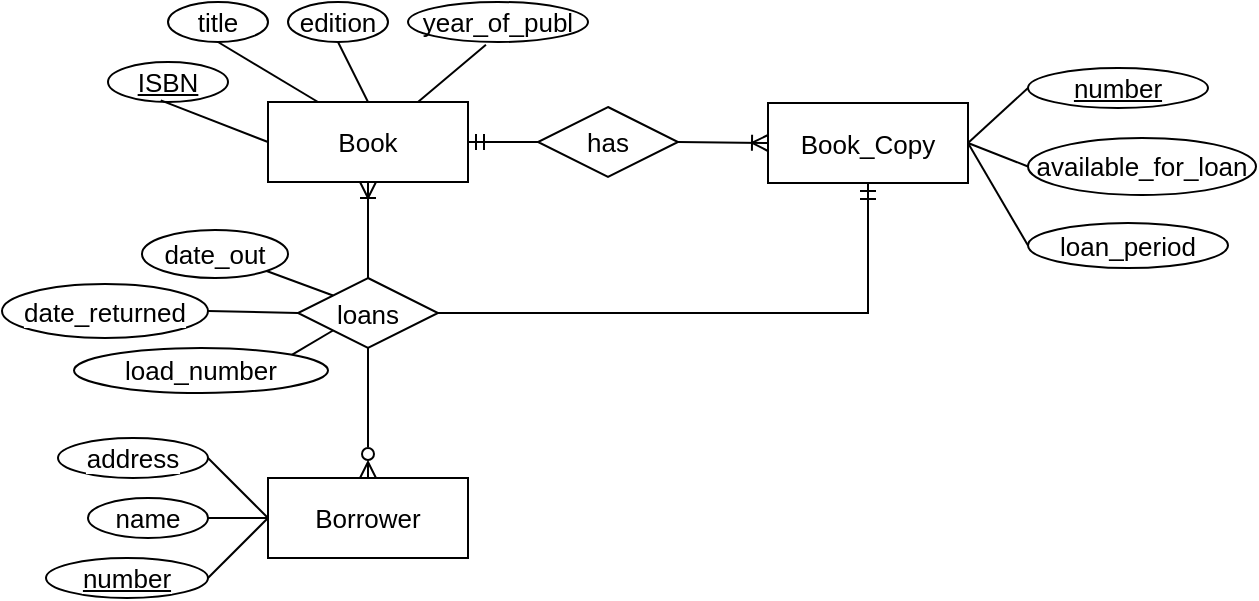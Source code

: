 <mxfile version="25.0.1" pages="2">
  <diagram name="correct" id="d6JSe39yS_KJCqo9EGPW">
    <mxGraphModel dx="1050" dy="605" grid="0" gridSize="10" guides="1" tooltips="1" connect="1" arrows="1" fold="1" page="1" pageScale="1" pageWidth="850" pageHeight="1100" math="0" shadow="0">
      <root>
        <mxCell id="0" />
        <mxCell id="1" parent="0" />
        <mxCell id="PR4BEnE2gha1J32wWCrJ-7" style="rounded=0;orthogonalLoop=1;jettySize=auto;html=1;exitX=0.25;exitY=0;exitDx=0;exitDy=0;entryX=0.5;entryY=1;entryDx=0;entryDy=0;endArrow=none;endFill=0;fontSize=13;" edge="1" parent="1" source="PR4BEnE2gha1J32wWCrJ-1" target="PR4BEnE2gha1J32wWCrJ-6">
          <mxGeometry relative="1" as="geometry" />
        </mxCell>
        <mxCell id="PR4BEnE2gha1J32wWCrJ-9" style="edgeStyle=none;shape=connector;rounded=0;orthogonalLoop=1;jettySize=auto;html=1;exitX=0.5;exitY=0;exitDx=0;exitDy=0;entryX=0.5;entryY=1;entryDx=0;entryDy=0;strokeColor=default;align=center;verticalAlign=middle;fontFamily=Helvetica;fontSize=13;fontColor=default;labelBackgroundColor=default;endArrow=none;endFill=0;" edge="1" parent="1" source="PR4BEnE2gha1J32wWCrJ-1" target="PR4BEnE2gha1J32wWCrJ-8">
          <mxGeometry relative="1" as="geometry" />
        </mxCell>
        <mxCell id="PR4BEnE2gha1J32wWCrJ-1" value="Book" style="whiteSpace=wrap;html=1;align=center;fontSize=13;" vertex="1" parent="1">
          <mxGeometry x="220" y="210" width="100" height="40" as="geometry" />
        </mxCell>
        <mxCell id="PR4BEnE2gha1J32wWCrJ-22" style="edgeStyle=none;shape=connector;rounded=0;orthogonalLoop=1;jettySize=auto;html=1;exitX=1;exitY=0.5;exitDx=0;exitDy=0;entryX=0;entryY=0.5;entryDx=0;entryDy=0;strokeColor=default;align=center;verticalAlign=middle;fontFamily=Helvetica;fontSize=13;fontColor=default;labelBackgroundColor=default;endArrow=none;endFill=0;" edge="1" parent="1" source="PR4BEnE2gha1J32wWCrJ-2" target="PR4BEnE2gha1J32wWCrJ-21">
          <mxGeometry relative="1" as="geometry" />
        </mxCell>
        <mxCell id="PR4BEnE2gha1J32wWCrJ-24" style="edgeStyle=none;shape=connector;rounded=0;orthogonalLoop=1;jettySize=auto;html=1;exitX=1;exitY=0.5;exitDx=0;exitDy=0;entryX=0;entryY=0.5;entryDx=0;entryDy=0;strokeColor=default;align=center;verticalAlign=middle;fontFamily=Helvetica;fontSize=13;fontColor=default;labelBackgroundColor=default;endArrow=none;endFill=0;" edge="1" parent="1" source="PR4BEnE2gha1J32wWCrJ-2" target="PR4BEnE2gha1J32wWCrJ-23">
          <mxGeometry relative="1" as="geometry" />
        </mxCell>
        <mxCell id="PR4BEnE2gha1J32wWCrJ-26" style="edgeStyle=none;shape=connector;rounded=0;orthogonalLoop=1;jettySize=auto;html=1;exitX=1;exitY=0.5;exitDx=0;exitDy=0;entryX=0;entryY=0.5;entryDx=0;entryDy=0;strokeColor=default;align=center;verticalAlign=middle;fontFamily=Helvetica;fontSize=13;fontColor=default;labelBackgroundColor=default;endArrow=none;endFill=0;" edge="1" parent="1" source="PR4BEnE2gha1J32wWCrJ-2" target="PR4BEnE2gha1J32wWCrJ-25">
          <mxGeometry relative="1" as="geometry" />
        </mxCell>
        <mxCell id="PR4BEnE2gha1J32wWCrJ-31" style="edgeStyle=orthogonalEdgeStyle;shape=connector;rounded=0;orthogonalLoop=1;jettySize=auto;html=1;exitX=0.5;exitY=1;exitDx=0;exitDy=0;entryX=1;entryY=0.5;entryDx=0;entryDy=0;strokeColor=default;align=center;verticalAlign=middle;fontFamily=Helvetica;fontSize=13;fontColor=default;labelBackgroundColor=default;endArrow=none;endFill=0;startArrow=ERmandOne;startFill=0;" edge="1" parent="1" source="PR4BEnE2gha1J32wWCrJ-2" target="PR4BEnE2gha1J32wWCrJ-27">
          <mxGeometry relative="1" as="geometry" />
        </mxCell>
        <mxCell id="PR4BEnE2gha1J32wWCrJ-2" value="Book_Copy" style="whiteSpace=wrap;html=1;align=center;fontSize=13;" vertex="1" parent="1">
          <mxGeometry x="470" y="210.5" width="100" height="40" as="geometry" />
        </mxCell>
        <mxCell id="PR4BEnE2gha1J32wWCrJ-13" style="edgeStyle=none;shape=connector;rounded=0;orthogonalLoop=1;jettySize=auto;html=1;exitX=0;exitY=0.5;exitDx=0;exitDy=0;entryX=1;entryY=0.5;entryDx=0;entryDy=0;strokeColor=default;align=center;verticalAlign=middle;fontFamily=Helvetica;fontSize=13;fontColor=default;labelBackgroundColor=default;endArrow=none;endFill=0;" edge="1" parent="1" source="PR4BEnE2gha1J32wWCrJ-3" target="PR4BEnE2gha1J32wWCrJ-12">
          <mxGeometry relative="1" as="geometry" />
        </mxCell>
        <mxCell id="PR4BEnE2gha1J32wWCrJ-15" style="edgeStyle=none;shape=connector;rounded=0;orthogonalLoop=1;jettySize=auto;html=1;exitX=0;exitY=0.5;exitDx=0;exitDy=0;entryX=1;entryY=0.5;entryDx=0;entryDy=0;strokeColor=default;align=center;verticalAlign=middle;fontFamily=Helvetica;fontSize=13;fontColor=default;labelBackgroundColor=default;endArrow=none;endFill=0;" edge="1" parent="1" source="PR4BEnE2gha1J32wWCrJ-3" target="PR4BEnE2gha1J32wWCrJ-14">
          <mxGeometry relative="1" as="geometry" />
        </mxCell>
        <mxCell id="PR4BEnE2gha1J32wWCrJ-17" style="edgeStyle=none;shape=connector;rounded=0;orthogonalLoop=1;jettySize=auto;html=1;exitX=0;exitY=0.5;exitDx=0;exitDy=0;entryX=1;entryY=0.5;entryDx=0;entryDy=0;strokeColor=default;align=center;verticalAlign=middle;fontFamily=Helvetica;fontSize=13;fontColor=default;labelBackgroundColor=default;endArrow=none;endFill=0;" edge="1" parent="1" source="PR4BEnE2gha1J32wWCrJ-3" target="PR4BEnE2gha1J32wWCrJ-16">
          <mxGeometry relative="1" as="geometry" />
        </mxCell>
        <mxCell id="PR4BEnE2gha1J32wWCrJ-28" style="edgeStyle=none;shape=connector;rounded=0;orthogonalLoop=1;jettySize=auto;html=1;exitX=0.5;exitY=0;exitDx=0;exitDy=0;strokeColor=default;align=center;verticalAlign=middle;fontFamily=Helvetica;fontSize=13;fontColor=default;labelBackgroundColor=default;endArrow=none;endFill=0;startArrow=ERzeroToMany;startFill=0;" edge="1" parent="1" source="PR4BEnE2gha1J32wWCrJ-3" target="PR4BEnE2gha1J32wWCrJ-27">
          <mxGeometry relative="1" as="geometry">
            <mxPoint x="270" y="348" as="targetPoint" />
          </mxGeometry>
        </mxCell>
        <mxCell id="PR4BEnE2gha1J32wWCrJ-3" value="Borrower" style="whiteSpace=wrap;html=1;align=center;fontSize=13;" vertex="1" parent="1">
          <mxGeometry x="220" y="398" width="100" height="40" as="geometry" />
        </mxCell>
        <mxCell id="PR4BEnE2gha1J32wWCrJ-4" value="ISBN" style="ellipse;whiteSpace=wrap;html=1;align=center;fontStyle=4;fontSize=13;" vertex="1" parent="1">
          <mxGeometry x="140" y="190" width="60" height="20" as="geometry" />
        </mxCell>
        <mxCell id="PR4BEnE2gha1J32wWCrJ-5" style="rounded=0;orthogonalLoop=1;jettySize=auto;html=1;exitX=0;exitY=0.5;exitDx=0;exitDy=0;entryX=0.44;entryY=0.96;entryDx=0;entryDy=0;entryPerimeter=0;endArrow=none;endFill=0;fontSize=13;" edge="1" parent="1" source="PR4BEnE2gha1J32wWCrJ-1" target="PR4BEnE2gha1J32wWCrJ-4">
          <mxGeometry relative="1" as="geometry" />
        </mxCell>
        <mxCell id="PR4BEnE2gha1J32wWCrJ-6" value="title" style="ellipse;whiteSpace=wrap;html=1;align=center;fontSize=13;" vertex="1" parent="1">
          <mxGeometry x="170" y="160" width="50" height="20" as="geometry" />
        </mxCell>
        <mxCell id="PR4BEnE2gha1J32wWCrJ-8" value="edition" style="ellipse;whiteSpace=wrap;html=1;align=center;fontSize=13;" vertex="1" parent="1">
          <mxGeometry x="230" y="160" width="50" height="20" as="geometry" />
        </mxCell>
        <mxCell id="PR4BEnE2gha1J32wWCrJ-10" value="year_of_publ" style="ellipse;whiteSpace=wrap;html=1;align=center;fontSize=13;" vertex="1" parent="1">
          <mxGeometry x="290" y="160" width="90" height="20" as="geometry" />
        </mxCell>
        <mxCell id="PR4BEnE2gha1J32wWCrJ-11" style="edgeStyle=none;shape=connector;rounded=0;orthogonalLoop=1;jettySize=auto;html=1;exitX=0.75;exitY=0;exitDx=0;exitDy=0;entryX=0.433;entryY=1.07;entryDx=0;entryDy=0;entryPerimeter=0;strokeColor=default;align=center;verticalAlign=middle;fontFamily=Helvetica;fontSize=13;fontColor=default;labelBackgroundColor=default;endArrow=none;endFill=0;" edge="1" parent="1" source="PR4BEnE2gha1J32wWCrJ-1" target="PR4BEnE2gha1J32wWCrJ-10">
          <mxGeometry relative="1" as="geometry" />
        </mxCell>
        <mxCell id="PR4BEnE2gha1J32wWCrJ-12" value="&lt;u&gt;number&lt;/u&gt;" style="ellipse;whiteSpace=wrap;html=1;align=center;fontFamily=Helvetica;fontSize=13;fontColor=default;labelBackgroundColor=default;" vertex="1" parent="1">
          <mxGeometry x="109" y="438" width="81" height="20" as="geometry" />
        </mxCell>
        <mxCell id="PR4BEnE2gha1J32wWCrJ-14" value="name" style="ellipse;whiteSpace=wrap;html=1;align=center;fontFamily=Helvetica;fontSize=13;fontColor=default;labelBackgroundColor=default;" vertex="1" parent="1">
          <mxGeometry x="130" y="408" width="60" height="20" as="geometry" />
        </mxCell>
        <mxCell id="PR4BEnE2gha1J32wWCrJ-16" value="address" style="ellipse;whiteSpace=wrap;html=1;align=center;fontFamily=Helvetica;fontSize=13;fontColor=default;labelBackgroundColor=default;" vertex="1" parent="1">
          <mxGeometry x="115" y="378" width="75" height="20" as="geometry" />
        </mxCell>
        <mxCell id="PR4BEnE2gha1J32wWCrJ-19" style="edgeStyle=none;shape=connector;rounded=0;orthogonalLoop=1;jettySize=auto;html=1;exitX=1;exitY=0.5;exitDx=0;exitDy=0;entryX=0;entryY=0.5;entryDx=0;entryDy=0;strokeColor=default;align=center;verticalAlign=middle;fontFamily=Helvetica;fontSize=13;fontColor=default;labelBackgroundColor=default;endArrow=ERoneToMany;endFill=0;" edge="1" parent="1" source="PR4BEnE2gha1J32wWCrJ-18" target="PR4BEnE2gha1J32wWCrJ-2">
          <mxGeometry relative="1" as="geometry" />
        </mxCell>
        <mxCell id="PR4BEnE2gha1J32wWCrJ-20" style="edgeStyle=none;shape=connector;rounded=0;orthogonalLoop=1;jettySize=auto;html=1;exitX=0;exitY=0.5;exitDx=0;exitDy=0;entryX=1;entryY=0.5;entryDx=0;entryDy=0;strokeColor=default;align=center;verticalAlign=middle;fontFamily=Helvetica;fontSize=13;fontColor=default;labelBackgroundColor=default;endArrow=ERmandOne;endFill=0;" edge="1" parent="1" source="PR4BEnE2gha1J32wWCrJ-18" target="PR4BEnE2gha1J32wWCrJ-1">
          <mxGeometry relative="1" as="geometry" />
        </mxCell>
        <mxCell id="PR4BEnE2gha1J32wWCrJ-18" value="has" style="shape=rhombus;perimeter=rhombusPerimeter;whiteSpace=wrap;html=1;align=center;fontFamily=Helvetica;fontSize=13;fontColor=default;labelBackgroundColor=default;" vertex="1" parent="1">
          <mxGeometry x="355" y="212.5" width="70" height="35" as="geometry" />
        </mxCell>
        <mxCell id="PR4BEnE2gha1J32wWCrJ-21" value="number" style="ellipse;whiteSpace=wrap;html=1;align=center;fontStyle=4;fontSize=13;" vertex="1" parent="1">
          <mxGeometry x="600" y="193" width="90" height="20" as="geometry" />
        </mxCell>
        <mxCell id="PR4BEnE2gha1J32wWCrJ-23" value="available_for_loan" style="ellipse;whiteSpace=wrap;html=1;align=center;fontSize=13;" vertex="1" parent="1">
          <mxGeometry x="600" y="228" width="114" height="28.5" as="geometry" />
        </mxCell>
        <mxCell id="PR4BEnE2gha1J32wWCrJ-25" value="loan_period" style="ellipse;whiteSpace=wrap;html=1;align=center;fontSize=13;" vertex="1" parent="1">
          <mxGeometry x="600" y="270.5" width="100" height="22.5" as="geometry" />
        </mxCell>
        <mxCell id="PR4BEnE2gha1J32wWCrJ-29" style="edgeStyle=none;shape=connector;rounded=0;orthogonalLoop=1;jettySize=auto;html=1;exitX=0.5;exitY=0;exitDx=0;exitDy=0;entryX=0.5;entryY=1;entryDx=0;entryDy=0;strokeColor=default;align=center;verticalAlign=middle;fontFamily=Helvetica;fontSize=13;fontColor=default;labelBackgroundColor=default;endArrow=ERoneToMany;endFill=0;" edge="1" parent="1" source="PR4BEnE2gha1J32wWCrJ-27" target="PR4BEnE2gha1J32wWCrJ-1">
          <mxGeometry relative="1" as="geometry">
            <Array as="points">
              <mxPoint x="270" y="280" />
            </Array>
          </mxGeometry>
        </mxCell>
        <mxCell id="PR4BEnE2gha1J32wWCrJ-33" style="edgeStyle=none;shape=connector;rounded=0;orthogonalLoop=1;jettySize=auto;html=1;exitX=0;exitY=0;exitDx=0;exitDy=0;entryX=1;entryY=1;entryDx=0;entryDy=0;strokeColor=default;align=center;verticalAlign=middle;fontFamily=Helvetica;fontSize=13;fontColor=default;labelBackgroundColor=default;endArrow=none;endFill=0;" edge="1" parent="1" source="PR4BEnE2gha1J32wWCrJ-27" target="PR4BEnE2gha1J32wWCrJ-32">
          <mxGeometry relative="1" as="geometry" />
        </mxCell>
        <mxCell id="PR4BEnE2gha1J32wWCrJ-35" style="edgeStyle=none;shape=connector;rounded=0;orthogonalLoop=1;jettySize=auto;html=1;exitX=0;exitY=0.5;exitDx=0;exitDy=0;entryX=1;entryY=0.5;entryDx=0;entryDy=0;strokeColor=default;align=center;verticalAlign=middle;fontFamily=Helvetica;fontSize=13;fontColor=default;labelBackgroundColor=default;endArrow=none;endFill=0;" edge="1" parent="1" source="PR4BEnE2gha1J32wWCrJ-27" target="PR4BEnE2gha1J32wWCrJ-34">
          <mxGeometry relative="1" as="geometry" />
        </mxCell>
        <mxCell id="PR4BEnE2gha1J32wWCrJ-37" style="edgeStyle=none;shape=connector;rounded=0;orthogonalLoop=1;jettySize=auto;html=1;exitX=0;exitY=1;exitDx=0;exitDy=0;entryX=1;entryY=0;entryDx=0;entryDy=0;strokeColor=default;align=center;verticalAlign=middle;fontFamily=Helvetica;fontSize=13;fontColor=default;labelBackgroundColor=default;endArrow=none;endFill=0;" edge="1" parent="1" source="PR4BEnE2gha1J32wWCrJ-27" target="PR4BEnE2gha1J32wWCrJ-36">
          <mxGeometry relative="1" as="geometry" />
        </mxCell>
        <mxCell id="PR4BEnE2gha1J32wWCrJ-27" value="loans" style="shape=rhombus;perimeter=rhombusPerimeter;whiteSpace=wrap;html=1;align=center;fontFamily=Helvetica;fontSize=13;fontColor=default;labelBackgroundColor=default;" vertex="1" parent="1">
          <mxGeometry x="235" y="298" width="70" height="35" as="geometry" />
        </mxCell>
        <mxCell id="PR4BEnE2gha1J32wWCrJ-32" value="date_out" style="ellipse;whiteSpace=wrap;html=1;align=center;fontFamily=Helvetica;fontSize=13;fontColor=default;labelBackgroundColor=default;" vertex="1" parent="1">
          <mxGeometry x="157" y="274" width="73" height="24" as="geometry" />
        </mxCell>
        <mxCell id="PR4BEnE2gha1J32wWCrJ-34" value="date_returned" style="ellipse;whiteSpace=wrap;html=1;align=center;fontFamily=Helvetica;fontSize=13;fontColor=default;labelBackgroundColor=default;" vertex="1" parent="1">
          <mxGeometry x="87" y="301" width="103" height="27" as="geometry" />
        </mxCell>
        <mxCell id="PR4BEnE2gha1J32wWCrJ-36" value="load_number" style="ellipse;whiteSpace=wrap;html=1;align=center;fontFamily=Helvetica;fontSize=13;fontColor=default;labelBackgroundColor=default;" vertex="1" parent="1">
          <mxGeometry x="123" y="333" width="127" height="22.5" as="geometry" />
        </mxCell>
      </root>
    </mxGraphModel>
  </diagram>
  <diagram name="Copy of correct" id="OKeKB_D3by4xree8Dmnl">
    <mxGraphModel dx="1050" dy="605" grid="1" gridSize="10" guides="1" tooltips="1" connect="1" arrows="1" fold="1" page="1" pageScale="1" pageWidth="850" pageHeight="1100" math="0" shadow="0">
      <root>
        <mxCell id="JgI631f_zzQ1InF0wkNr-0" />
        <mxCell id="JgI631f_zzQ1InF0wkNr-1" parent="JgI631f_zzQ1InF0wkNr-0" />
        <mxCell id="JgI631f_zzQ1InF0wkNr-2" style="rounded=0;orthogonalLoop=1;jettySize=auto;html=1;exitX=0.25;exitY=0;exitDx=0;exitDy=0;entryX=0.5;entryY=1;entryDx=0;entryDy=0;endArrow=none;endFill=0;" edge="1" parent="JgI631f_zzQ1InF0wkNr-1" source="JgI631f_zzQ1InF0wkNr-4" target="JgI631f_zzQ1InF0wkNr-17">
          <mxGeometry relative="1" as="geometry" />
        </mxCell>
        <mxCell id="JgI631f_zzQ1InF0wkNr-3" style="edgeStyle=none;shape=connector;rounded=0;orthogonalLoop=1;jettySize=auto;html=1;exitX=0.5;exitY=0;exitDx=0;exitDy=0;entryX=0.5;entryY=1;entryDx=0;entryDy=0;strokeColor=default;align=center;verticalAlign=middle;fontFamily=Helvetica;fontSize=11;fontColor=default;labelBackgroundColor=default;endArrow=none;endFill=0;" edge="1" parent="JgI631f_zzQ1InF0wkNr-1" source="JgI631f_zzQ1InF0wkNr-4" target="JgI631f_zzQ1InF0wkNr-18">
          <mxGeometry relative="1" as="geometry" />
        </mxCell>
        <mxCell id="JgI631f_zzQ1InF0wkNr-4" value="Book" style="whiteSpace=wrap;html=1;align=center;" vertex="1" parent="JgI631f_zzQ1InF0wkNr-1">
          <mxGeometry x="220" y="210" width="100" height="40" as="geometry" />
        </mxCell>
        <mxCell id="JgI631f_zzQ1InF0wkNr-5" style="edgeStyle=none;shape=connector;rounded=0;orthogonalLoop=1;jettySize=auto;html=1;exitX=1;exitY=0.5;exitDx=0;exitDy=0;entryX=0;entryY=0.5;entryDx=0;entryDy=0;strokeColor=default;align=center;verticalAlign=middle;fontFamily=Helvetica;fontSize=11;fontColor=default;labelBackgroundColor=default;endArrow=none;endFill=0;" edge="1" parent="JgI631f_zzQ1InF0wkNr-1" source="JgI631f_zzQ1InF0wkNr-9" target="JgI631f_zzQ1InF0wkNr-27">
          <mxGeometry relative="1" as="geometry" />
        </mxCell>
        <mxCell id="JgI631f_zzQ1InF0wkNr-6" style="edgeStyle=none;shape=connector;rounded=0;orthogonalLoop=1;jettySize=auto;html=1;exitX=1;exitY=0.5;exitDx=0;exitDy=0;entryX=0;entryY=0.5;entryDx=0;entryDy=0;strokeColor=default;align=center;verticalAlign=middle;fontFamily=Helvetica;fontSize=11;fontColor=default;labelBackgroundColor=default;endArrow=none;endFill=0;" edge="1" parent="JgI631f_zzQ1InF0wkNr-1" source="JgI631f_zzQ1InF0wkNr-9" target="JgI631f_zzQ1InF0wkNr-28">
          <mxGeometry relative="1" as="geometry" />
        </mxCell>
        <mxCell id="JgI631f_zzQ1InF0wkNr-7" style="edgeStyle=none;shape=connector;rounded=0;orthogonalLoop=1;jettySize=auto;html=1;exitX=1;exitY=0.5;exitDx=0;exitDy=0;entryX=0;entryY=0.5;entryDx=0;entryDy=0;strokeColor=default;align=center;verticalAlign=middle;fontFamily=Helvetica;fontSize=11;fontColor=default;labelBackgroundColor=default;endArrow=none;endFill=0;" edge="1" parent="JgI631f_zzQ1InF0wkNr-1" source="JgI631f_zzQ1InF0wkNr-9" target="JgI631f_zzQ1InF0wkNr-29">
          <mxGeometry relative="1" as="geometry" />
        </mxCell>
        <mxCell id="JgI631f_zzQ1InF0wkNr-8" style="edgeStyle=orthogonalEdgeStyle;shape=connector;rounded=0;orthogonalLoop=1;jettySize=auto;html=1;exitX=0.5;exitY=1;exitDx=0;exitDy=0;entryX=1;entryY=0.5;entryDx=0;entryDy=0;strokeColor=default;align=center;verticalAlign=middle;fontFamily=Helvetica;fontSize=11;fontColor=default;labelBackgroundColor=default;endArrow=none;endFill=0;startArrow=ERmandOne;startFill=0;" edge="1" parent="JgI631f_zzQ1InF0wkNr-1" source="JgI631f_zzQ1InF0wkNr-9" target="JgI631f_zzQ1InF0wkNr-34">
          <mxGeometry relative="1" as="geometry" />
        </mxCell>
        <mxCell id="JgI631f_zzQ1InF0wkNr-9" value="Book_Copy" style="whiteSpace=wrap;html=1;align=center;" vertex="1" parent="JgI631f_zzQ1InF0wkNr-1">
          <mxGeometry x="490" y="210" width="100" height="40" as="geometry" />
        </mxCell>
        <mxCell id="JgI631f_zzQ1InF0wkNr-10" style="edgeStyle=none;shape=connector;rounded=0;orthogonalLoop=1;jettySize=auto;html=1;exitX=0;exitY=0.5;exitDx=0;exitDy=0;entryX=1;entryY=0.5;entryDx=0;entryDy=0;strokeColor=default;align=center;verticalAlign=middle;fontFamily=Helvetica;fontSize=11;fontColor=default;labelBackgroundColor=default;endArrow=none;endFill=0;" edge="1" parent="JgI631f_zzQ1InF0wkNr-1" source="JgI631f_zzQ1InF0wkNr-14" target="JgI631f_zzQ1InF0wkNr-21">
          <mxGeometry relative="1" as="geometry" />
        </mxCell>
        <mxCell id="JgI631f_zzQ1InF0wkNr-11" style="edgeStyle=none;shape=connector;rounded=0;orthogonalLoop=1;jettySize=auto;html=1;exitX=0;exitY=0.5;exitDx=0;exitDy=0;entryX=1;entryY=0.5;entryDx=0;entryDy=0;strokeColor=default;align=center;verticalAlign=middle;fontFamily=Helvetica;fontSize=11;fontColor=default;labelBackgroundColor=default;endArrow=none;endFill=0;" edge="1" parent="JgI631f_zzQ1InF0wkNr-1" source="JgI631f_zzQ1InF0wkNr-14" target="JgI631f_zzQ1InF0wkNr-22">
          <mxGeometry relative="1" as="geometry" />
        </mxCell>
        <mxCell id="JgI631f_zzQ1InF0wkNr-12" style="edgeStyle=none;shape=connector;rounded=0;orthogonalLoop=1;jettySize=auto;html=1;exitX=0;exitY=0.5;exitDx=0;exitDy=0;entryX=1;entryY=0.5;entryDx=0;entryDy=0;strokeColor=default;align=center;verticalAlign=middle;fontFamily=Helvetica;fontSize=11;fontColor=default;labelBackgroundColor=default;endArrow=none;endFill=0;" edge="1" parent="JgI631f_zzQ1InF0wkNr-1" source="JgI631f_zzQ1InF0wkNr-14" target="JgI631f_zzQ1InF0wkNr-23">
          <mxGeometry relative="1" as="geometry" />
        </mxCell>
        <mxCell id="JgI631f_zzQ1InF0wkNr-13" style="edgeStyle=none;shape=connector;rounded=0;orthogonalLoop=1;jettySize=auto;html=1;exitX=0.5;exitY=0;exitDx=0;exitDy=0;strokeColor=default;align=center;verticalAlign=middle;fontFamily=Helvetica;fontSize=11;fontColor=default;labelBackgroundColor=default;endArrow=none;endFill=0;startArrow=ERzeroToMany;startFill=0;" edge="1" parent="JgI631f_zzQ1InF0wkNr-1" source="JgI631f_zzQ1InF0wkNr-14" target="JgI631f_zzQ1InF0wkNr-34">
          <mxGeometry relative="1" as="geometry">
            <mxPoint x="270" y="380" as="targetPoint" />
          </mxGeometry>
        </mxCell>
        <mxCell id="JgI631f_zzQ1InF0wkNr-14" value="Borrower" style="whiteSpace=wrap;html=1;align=center;" vertex="1" parent="JgI631f_zzQ1InF0wkNr-1">
          <mxGeometry x="220" y="430" width="100" height="40" as="geometry" />
        </mxCell>
        <mxCell id="JgI631f_zzQ1InF0wkNr-15" value="ISBN" style="ellipse;whiteSpace=wrap;html=1;align=center;fontStyle=4" vertex="1" parent="JgI631f_zzQ1InF0wkNr-1">
          <mxGeometry x="140" y="190" width="60" height="20" as="geometry" />
        </mxCell>
        <mxCell id="JgI631f_zzQ1InF0wkNr-16" style="rounded=0;orthogonalLoop=1;jettySize=auto;html=1;exitX=0;exitY=0.5;exitDx=0;exitDy=0;entryX=0.44;entryY=0.96;entryDx=0;entryDy=0;entryPerimeter=0;endArrow=none;endFill=0;" edge="1" parent="JgI631f_zzQ1InF0wkNr-1" source="JgI631f_zzQ1InF0wkNr-4" target="JgI631f_zzQ1InF0wkNr-15">
          <mxGeometry relative="1" as="geometry" />
        </mxCell>
        <mxCell id="JgI631f_zzQ1InF0wkNr-17" value="title" style="ellipse;whiteSpace=wrap;html=1;align=center;" vertex="1" parent="JgI631f_zzQ1InF0wkNr-1">
          <mxGeometry x="170" y="160" width="50" height="20" as="geometry" />
        </mxCell>
        <mxCell id="JgI631f_zzQ1InF0wkNr-18" value="edition" style="ellipse;whiteSpace=wrap;html=1;align=center;" vertex="1" parent="JgI631f_zzQ1InF0wkNr-1">
          <mxGeometry x="230" y="160" width="50" height="20" as="geometry" />
        </mxCell>
        <mxCell id="JgI631f_zzQ1InF0wkNr-19" value="year_of_publ" style="ellipse;whiteSpace=wrap;html=1;align=center;" vertex="1" parent="JgI631f_zzQ1InF0wkNr-1">
          <mxGeometry x="290" y="160" width="90" height="20" as="geometry" />
        </mxCell>
        <mxCell id="JgI631f_zzQ1InF0wkNr-20" style="edgeStyle=none;shape=connector;rounded=0;orthogonalLoop=1;jettySize=auto;html=1;exitX=0.75;exitY=0;exitDx=0;exitDy=0;entryX=0.433;entryY=1.07;entryDx=0;entryDy=0;entryPerimeter=0;strokeColor=default;align=center;verticalAlign=middle;fontFamily=Helvetica;fontSize=11;fontColor=default;labelBackgroundColor=default;endArrow=none;endFill=0;" edge="1" parent="JgI631f_zzQ1InF0wkNr-1" source="JgI631f_zzQ1InF0wkNr-4" target="JgI631f_zzQ1InF0wkNr-19">
          <mxGeometry relative="1" as="geometry" />
        </mxCell>
        <mxCell id="JgI631f_zzQ1InF0wkNr-21" value="&lt;u&gt;number&lt;/u&gt;" style="ellipse;whiteSpace=wrap;html=1;align=center;fontFamily=Helvetica;fontSize=11;fontColor=default;labelBackgroundColor=default;" vertex="1" parent="JgI631f_zzQ1InF0wkNr-1">
          <mxGeometry x="130" y="470" width="60" height="20" as="geometry" />
        </mxCell>
        <mxCell id="JgI631f_zzQ1InF0wkNr-22" value="name" style="ellipse;whiteSpace=wrap;html=1;align=center;fontFamily=Helvetica;fontSize=11;fontColor=default;labelBackgroundColor=default;" vertex="1" parent="JgI631f_zzQ1InF0wkNr-1">
          <mxGeometry x="130" y="440" width="60" height="20" as="geometry" />
        </mxCell>
        <mxCell id="JgI631f_zzQ1InF0wkNr-23" value="address" style="ellipse;whiteSpace=wrap;html=1;align=center;fontFamily=Helvetica;fontSize=11;fontColor=default;labelBackgroundColor=default;" vertex="1" parent="JgI631f_zzQ1InF0wkNr-1">
          <mxGeometry x="130" y="410" width="60" height="20" as="geometry" />
        </mxCell>
        <mxCell id="JgI631f_zzQ1InF0wkNr-24" style="edgeStyle=none;shape=connector;rounded=0;orthogonalLoop=1;jettySize=auto;html=1;exitX=1;exitY=0.5;exitDx=0;exitDy=0;entryX=0;entryY=0.5;entryDx=0;entryDy=0;strokeColor=default;align=center;verticalAlign=middle;fontFamily=Helvetica;fontSize=11;fontColor=default;labelBackgroundColor=default;endArrow=ERoneToMany;endFill=0;" edge="1" parent="JgI631f_zzQ1InF0wkNr-1" source="JgI631f_zzQ1InF0wkNr-26" target="JgI631f_zzQ1InF0wkNr-9">
          <mxGeometry relative="1" as="geometry" />
        </mxCell>
        <mxCell id="JgI631f_zzQ1InF0wkNr-25" style="edgeStyle=none;shape=connector;rounded=0;orthogonalLoop=1;jettySize=auto;html=1;exitX=0;exitY=0.5;exitDx=0;exitDy=0;entryX=1;entryY=0.5;entryDx=0;entryDy=0;strokeColor=default;align=center;verticalAlign=middle;fontFamily=Helvetica;fontSize=11;fontColor=default;labelBackgroundColor=default;endArrow=ERmandOne;endFill=0;" edge="1" parent="JgI631f_zzQ1InF0wkNr-1" source="JgI631f_zzQ1InF0wkNr-26" target="JgI631f_zzQ1InF0wkNr-4">
          <mxGeometry relative="1" as="geometry" />
        </mxCell>
        <mxCell id="JgI631f_zzQ1InF0wkNr-26" value="has" style="shape=rhombus;perimeter=rhombusPerimeter;whiteSpace=wrap;html=1;align=center;fontFamily=Helvetica;fontSize=11;fontColor=default;labelBackgroundColor=default;" vertex="1" parent="JgI631f_zzQ1InF0wkNr-1">
          <mxGeometry x="370" y="212.5" width="70" height="35" as="geometry" />
        </mxCell>
        <mxCell id="JgI631f_zzQ1InF0wkNr-27" value="number" style="ellipse;whiteSpace=wrap;html=1;align=center;fontStyle=4" vertex="1" parent="JgI631f_zzQ1InF0wkNr-1">
          <mxGeometry x="620" y="192.5" width="90" height="20" as="geometry" />
        </mxCell>
        <mxCell id="JgI631f_zzQ1InF0wkNr-28" value="available_for_loan" style="ellipse;whiteSpace=wrap;html=1;align=center;" vertex="1" parent="JgI631f_zzQ1InF0wkNr-1">
          <mxGeometry x="620" y="227.5" width="100" height="22.5" as="geometry" />
        </mxCell>
        <mxCell id="JgI631f_zzQ1InF0wkNr-29" value="loan_period" style="ellipse;whiteSpace=wrap;html=1;align=center;" vertex="1" parent="JgI631f_zzQ1InF0wkNr-1">
          <mxGeometry x="620" y="270" width="100" height="22.5" as="geometry" />
        </mxCell>
        <mxCell id="JgI631f_zzQ1InF0wkNr-31" style="edgeStyle=none;shape=connector;rounded=0;orthogonalLoop=1;jettySize=auto;html=1;exitX=0;exitY=0;exitDx=0;exitDy=0;entryX=1;entryY=1;entryDx=0;entryDy=0;strokeColor=default;align=center;verticalAlign=middle;fontFamily=Helvetica;fontSize=11;fontColor=default;labelBackgroundColor=default;endArrow=none;endFill=0;" edge="1" parent="JgI631f_zzQ1InF0wkNr-1" source="JgI631f_zzQ1InF0wkNr-34" target="JgI631f_zzQ1InF0wkNr-35">
          <mxGeometry relative="1" as="geometry" />
        </mxCell>
        <mxCell id="JgI631f_zzQ1InF0wkNr-32" style="edgeStyle=none;shape=connector;rounded=0;orthogonalLoop=1;jettySize=auto;html=1;exitX=0;exitY=0.5;exitDx=0;exitDy=0;entryX=1;entryY=0.5;entryDx=0;entryDy=0;strokeColor=default;align=center;verticalAlign=middle;fontFamily=Helvetica;fontSize=11;fontColor=default;labelBackgroundColor=default;endArrow=none;endFill=0;" edge="1" parent="JgI631f_zzQ1InF0wkNr-1" source="JgI631f_zzQ1InF0wkNr-34" target="JgI631f_zzQ1InF0wkNr-36">
          <mxGeometry relative="1" as="geometry" />
        </mxCell>
        <mxCell id="JgI631f_zzQ1InF0wkNr-34" value="loans" style="shape=rhombus;perimeter=rhombusPerimeter;whiteSpace=wrap;html=1;align=center;fontFamily=Helvetica;fontSize=11;fontColor=default;labelBackgroundColor=default;" vertex="1" parent="JgI631f_zzQ1InF0wkNr-1">
          <mxGeometry x="235" y="336.25" width="70" height="35" as="geometry" />
        </mxCell>
        <mxCell id="JgI631f_zzQ1InF0wkNr-35" value="date_out" style="ellipse;whiteSpace=wrap;html=1;align=center;fontFamily=Helvetica;fontSize=11;fontColor=default;labelBackgroundColor=default;" vertex="1" parent="JgI631f_zzQ1InF0wkNr-1">
          <mxGeometry x="170" y="310" width="60" height="20" as="geometry" />
        </mxCell>
        <mxCell id="JgI631f_zzQ1InF0wkNr-36" value="date_returned" style="ellipse;whiteSpace=wrap;html=1;align=center;fontFamily=Helvetica;fontSize=11;fontColor=default;labelBackgroundColor=default;" vertex="1" parent="JgI631f_zzQ1InF0wkNr-1">
          <mxGeometry x="100" y="336.25" width="90" height="23.75" as="geometry" />
        </mxCell>
        <mxCell id="halteuuRSHlbiKgwoba5-2" style="edgeStyle=none;shape=connector;rounded=0;orthogonalLoop=1;jettySize=auto;html=1;exitX=1;exitY=0.5;exitDx=0;exitDy=0;strokeColor=default;align=center;verticalAlign=middle;fontFamily=Helvetica;fontSize=11;fontColor=default;labelBackgroundColor=default;endArrow=none;endFill=0;" edge="1" parent="JgI631f_zzQ1InF0wkNr-1" source="halteuuRSHlbiKgwoba5-1" target="JgI631f_zzQ1InF0wkNr-34">
          <mxGeometry relative="1" as="geometry" />
        </mxCell>
        <mxCell id="halteuuRSHlbiKgwoba5-1" value="loan_number" style="ellipse;whiteSpace=wrap;html=1;align=center;fontFamily=Helvetica;fontSize=11;fontColor=default;labelBackgroundColor=default;" vertex="1" parent="JgI631f_zzQ1InF0wkNr-1">
          <mxGeometry x="140" y="371.25" width="90" height="23.75" as="geometry" />
        </mxCell>
      </root>
    </mxGraphModel>
  </diagram>
</mxfile>
